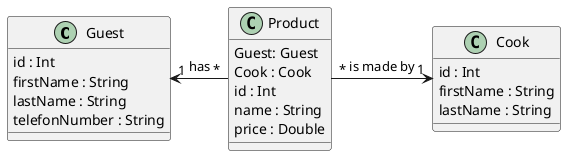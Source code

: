 @startuml

class Guest {
   id : Int
   firstName : String
   lastName : String
   telefonNumber : String
}

class Product {
   Guest: Guest
   Cook : Cook
   id : Int
   name : String
   price : Double
}

class Cook {
   id : Int
   firstName : String
   lastName : String
}

Product "*" -left-> "1"  Guest: has
Product "*" -right-> "1"  Cook: is made by


@enduml